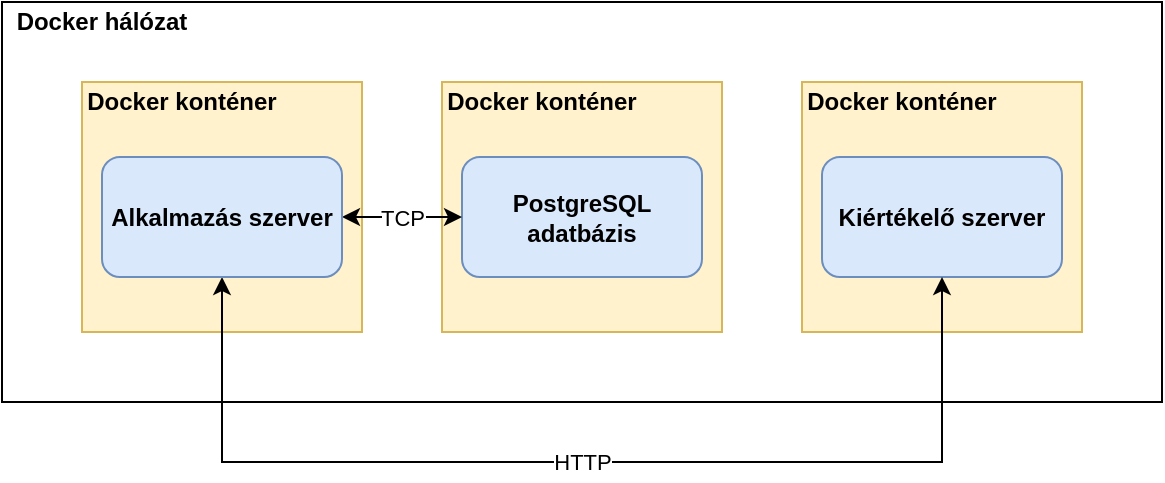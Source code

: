 <mxfile version="20.5.3" type="device"><diagram id="xYB_gw-5VBe4Klogx_-d" name="Page-1"><mxGraphModel dx="981" dy="486" grid="1" gridSize="10" guides="1" tooltips="1" connect="1" arrows="1" fold="1" page="1" pageScale="1" pageWidth="827" pageHeight="1169" math="0" shadow="0"><root><mxCell id="0"/><mxCell id="1" parent="0"/><mxCell id="XaBUZnufJtlXC3m_tHQ5-4" value="" style="rounded=0;whiteSpace=wrap;html=1;fillColor=none;strokeColor=#000000;" vertex="1" parent="1"><mxGeometry width="580" height="200" as="geometry"/></mxCell><mxCell id="XaBUZnufJtlXC3m_tHQ5-8" value="" style="rounded=0;whiteSpace=wrap;html=1;fillColor=#fff2cc;strokeColor=#d6b656;" vertex="1" parent="1"><mxGeometry x="220" y="40" width="140" height="125" as="geometry"/></mxCell><mxCell id="XaBUZnufJtlXC3m_tHQ5-7" value="" style="rounded=0;whiteSpace=wrap;html=1;fillColor=#fff2cc;strokeColor=#d6b656;" vertex="1" parent="1"><mxGeometry x="40" y="40" width="140" height="125" as="geometry"/></mxCell><mxCell id="XaBUZnufJtlXC3m_tHQ5-6" value="" style="rounded=0;whiteSpace=wrap;html=1;fillColor=#fff2cc;strokeColor=#d6b656;" vertex="1" parent="1"><mxGeometry x="400" y="40" width="140" height="125" as="geometry"/></mxCell><mxCell id="XaBUZnufJtlXC3m_tHQ5-1" value="&lt;b&gt;Kiértékelő szerver&lt;/b&gt;" style="rounded=1;whiteSpace=wrap;html=1;fillColor=#dae8fc;strokeColor=#6c8ebf;" vertex="1" parent="1"><mxGeometry x="410" y="77.5" width="120" height="60" as="geometry"/></mxCell><mxCell id="XaBUZnufJtlXC3m_tHQ5-2" value="&lt;b&gt;PostgreSQL adatbázis&lt;/b&gt;" style="rounded=1;whiteSpace=wrap;html=1;fillColor=#dae8fc;strokeColor=#6c8ebf;" vertex="1" parent="1"><mxGeometry x="230" y="77.5" width="120" height="60" as="geometry"/></mxCell><mxCell id="XaBUZnufJtlXC3m_tHQ5-16" value="TCP" style="edgeStyle=orthogonalEdgeStyle;rounded=0;orthogonalLoop=1;jettySize=auto;html=1;entryX=0;entryY=0.5;entryDx=0;entryDy=0;startArrow=classic;startFill=1;" edge="1" parent="1" source="XaBUZnufJtlXC3m_tHQ5-3" target="XaBUZnufJtlXC3m_tHQ5-2"><mxGeometry relative="1" as="geometry"/></mxCell><mxCell id="XaBUZnufJtlXC3m_tHQ5-18" value="HTTP" style="edgeStyle=orthogonalEdgeStyle;rounded=0;orthogonalLoop=1;jettySize=auto;html=1;entryX=0.5;entryY=1;entryDx=0;entryDy=0;startArrow=classic;startFill=1;exitX=0.5;exitY=1;exitDx=0;exitDy=0;" edge="1" parent="1" source="XaBUZnufJtlXC3m_tHQ5-3" target="XaBUZnufJtlXC3m_tHQ5-1"><mxGeometry relative="1" as="geometry"><Array as="points"><mxPoint x="110" y="230"/><mxPoint x="470" y="230"/></Array></mxGeometry></mxCell><mxCell id="XaBUZnufJtlXC3m_tHQ5-3" value="&lt;b&gt;Alkalmazás szerver&lt;/b&gt;" style="rounded=1;whiteSpace=wrap;html=1;fillColor=#dae8fc;strokeColor=#6c8ebf;" vertex="1" parent="1"><mxGeometry x="50" y="77.5" width="120" height="60" as="geometry"/></mxCell><mxCell id="XaBUZnufJtlXC3m_tHQ5-9" value="Docker konténer" style="text;html=1;strokeColor=none;fillColor=none;align=center;verticalAlign=middle;whiteSpace=wrap;rounded=0;dashed=1;fontStyle=1" vertex="1" parent="1"><mxGeometry x="40" y="40" width="100" height="20" as="geometry"/></mxCell><mxCell id="XaBUZnufJtlXC3m_tHQ5-13" value="Docker konténer" style="text;html=1;strokeColor=none;fillColor=none;align=center;verticalAlign=middle;whiteSpace=wrap;rounded=0;dashed=1;fontStyle=1" vertex="1" parent="1"><mxGeometry x="400" y="40" width="100" height="20" as="geometry"/></mxCell><mxCell id="XaBUZnufJtlXC3m_tHQ5-14" value="Docker konténer" style="text;html=1;strokeColor=none;fillColor=none;align=center;verticalAlign=middle;whiteSpace=wrap;rounded=0;dashed=1;fontStyle=1" vertex="1" parent="1"><mxGeometry x="220" y="40" width="100" height="20" as="geometry"/></mxCell><mxCell id="XaBUZnufJtlXC3m_tHQ5-15" value="Docker hálózat" style="text;html=1;strokeColor=none;fillColor=none;align=center;verticalAlign=middle;whiteSpace=wrap;rounded=0;dashed=1;fontStyle=1" vertex="1" parent="1"><mxGeometry width="100" height="20" as="geometry"/></mxCell></root></mxGraphModel></diagram></mxfile>